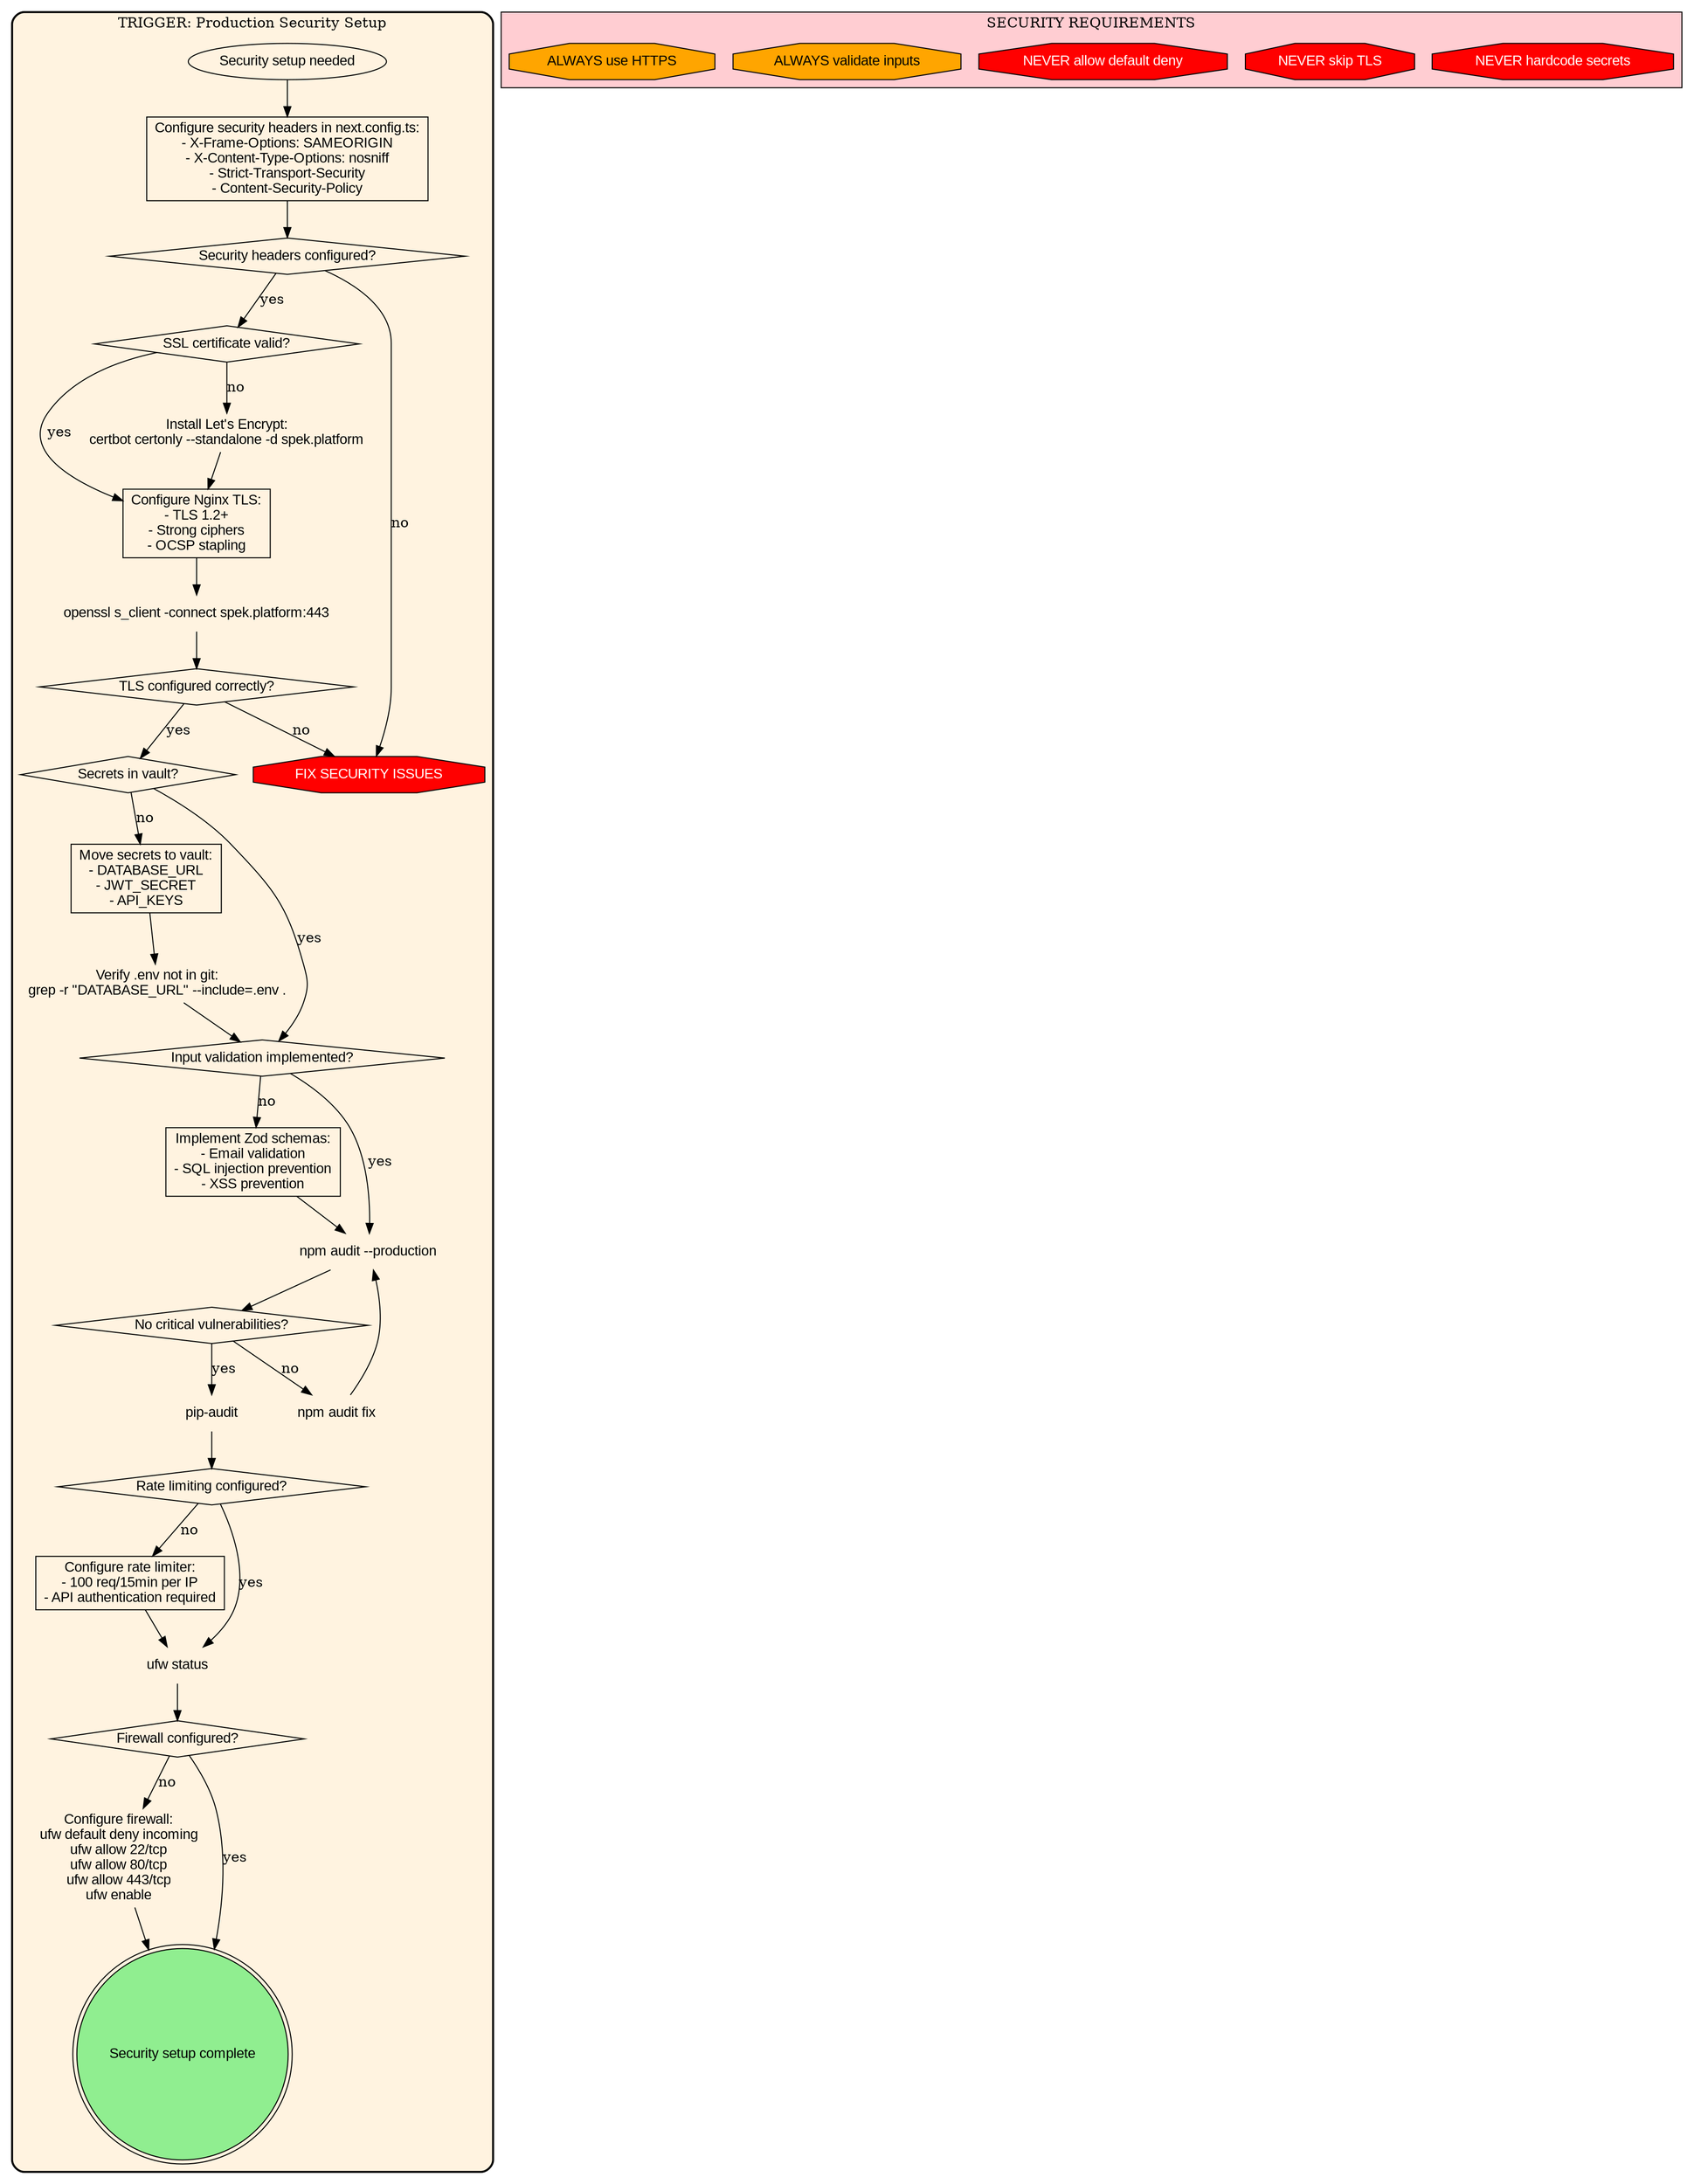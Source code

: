 digraph SECURITY_SETUP {
    // TRIGGER: Setting up security for production deployment
    // USE WHEN:
    //   - New application deployment
    //   - Security audit required
    //   - Compliance requirements

    rankdir=TB;
    node [fontname="Arial"];

    subgraph cluster_security_setup {
        label="TRIGGER: Production Security Setup";
        style="rounded,bold";
        bgcolor="#fff3e0";

        // Entry
        "Security setup needed" [shape=ellipse];

        // Security headers
        "Configure security headers in next.config.ts:\n- X-Frame-Options: SAMEORIGIN\n- X-Content-Type-Options: nosniff\n- Strict-Transport-Security\n- Content-Security-Policy" [shape=box];
        "Security headers configured?" [shape=diamond];

        // HTTPS/TLS
        "SSL certificate valid?" [shape=diamond];
        "Install Let's Encrypt:\ncertbot certonly --standalone -d spek.platform" [shape=plaintext];
        "Configure Nginx TLS:\n- TLS 1.2+\n- Strong ciphers\n- OCSP stapling" [shape=box];
        "openssl s_client -connect spek.platform:443" [shape=plaintext];
        "TLS configured correctly?" [shape=diamond];

        // Authentication & secrets
        "Secrets in vault?" [shape=diamond];
        "Move secrets to vault:\n- DATABASE_URL\n- JWT_SECRET\n- API_KEYS" [shape=box];
        "Verify .env not in git:\ngrep -r \"DATABASE_URL\" --include=.env ." [shape=plaintext];

        // Input validation
        "Input validation implemented?" [shape=diamond];
        "Implement Zod schemas:\n- Email validation\n- SQL injection prevention\n- XSS prevention" [shape=box];

        // Dependency scanning
        "npm audit --production" [shape=plaintext];
        "No critical vulnerabilities?" [shape=diamond];
        "npm audit fix" [shape=plaintext];
        "pip-audit" [shape=plaintext];

        // Rate limiting
        "Rate limiting configured?" [shape=diamond];
        "Configure rate limiter:\n- 100 req/15min per IP\n- API authentication required" [shape=box];

        // Firewall
        "ufw status" [shape=plaintext];
        "Firewall configured?" [shape=diamond];
        "Configure firewall:\nufw default deny incoming\nufw allow 22/tcp\nufw allow 80/tcp\nufw allow 443/tcp\nufw enable" [shape=plaintext];

        "Security setup complete" [shape=doublecircle, style=filled, fillcolor=lightgreen];
        "FIX SECURITY ISSUES" [shape=octagon, style=filled, fillcolor=red, fontcolor=white];

        // Flow
        "Security setup needed" -> "Configure security headers in next.config.ts:\n- X-Frame-Options: SAMEORIGIN\n- X-Content-Type-Options: nosniff\n- Strict-Transport-Security\n- Content-Security-Policy";

        "Configure security headers in next.config.ts:\n- X-Frame-Options: SAMEORIGIN\n- X-Content-Type-Options: nosniff\n- Strict-Transport-Security\n- Content-Security-Policy" -> "Security headers configured?";
        "Security headers configured?" -> "SSL certificate valid?" [label="yes"];
        "Security headers configured?" -> "FIX SECURITY ISSUES" [label="no"];

        "SSL certificate valid?" -> "Configure Nginx TLS:\n- TLS 1.2+\n- Strong ciphers\n- OCSP stapling" [label="yes"];
        "SSL certificate valid?" -> "Install Let's Encrypt:\ncertbot certonly --standalone -d spek.platform" [label="no"];

        "Install Let's Encrypt:\ncertbot certonly --standalone -d spek.platform" -> "Configure Nginx TLS:\n- TLS 1.2+\n- Strong ciphers\n- OCSP stapling";
        "Configure Nginx TLS:\n- TLS 1.2+\n- Strong ciphers\n- OCSP stapling" -> "openssl s_client -connect spek.platform:443";
        "openssl s_client -connect spek.platform:443" -> "TLS configured correctly?";

        "TLS configured correctly?" -> "Secrets in vault?" [label="yes"];
        "TLS configured correctly?" -> "FIX SECURITY ISSUES" [label="no"];

        "Secrets in vault?" -> "Input validation implemented?" [label="yes"];
        "Secrets in vault?" -> "Move secrets to vault:\n- DATABASE_URL\n- JWT_SECRET\n- API_KEYS" [label="no"];
        "Move secrets to vault:\n- DATABASE_URL\n- JWT_SECRET\n- API_KEYS" -> "Verify .env not in git:\ngrep -r \"DATABASE_URL\" --include=.env .";
        "Verify .env not in git:\ngrep -r \"DATABASE_URL\" --include=.env ." -> "Input validation implemented?";

        "Input validation implemented?" -> "npm audit --production" [label="yes"];
        "Input validation implemented?" -> "Implement Zod schemas:\n- Email validation\n- SQL injection prevention\n- XSS prevention" [label="no"];
        "Implement Zod schemas:\n- Email validation\n- SQL injection prevention\n- XSS prevention" -> "npm audit --production";

        "npm audit --production" -> "No critical vulnerabilities?";
        "No critical vulnerabilities?" -> "pip-audit" [label="yes"];
        "No critical vulnerabilities?" -> "npm audit fix" [label="no"];
        "npm audit fix" -> "npm audit --production";

        "pip-audit" -> "Rate limiting configured?";
        "Rate limiting configured?" -> "ufw status" [label="yes"];
        "Rate limiting configured?" -> "Configure rate limiter:\n- 100 req/15min per IP\n- API authentication required" [label="no"];
        "Configure rate limiter:\n- 100 req/15min per IP\n- API authentication required" -> "ufw status";

        "ufw status" -> "Firewall configured?";
        "Firewall configured?" -> "Security setup complete" [label="yes"];
        "Firewall configured?" -> "Configure firewall:\nufw default deny incoming\nufw allow 22/tcp\nufw allow 80/tcp\nufw allow 443/tcp\nufw enable" [label="no"];
        "Configure firewall:\nufw default deny incoming\nufw allow 22/tcp\nufw allow 80/tcp\nufw allow 443/tcp\nufw enable" -> "Security setup complete";
    }

    // Critical warnings
    subgraph cluster_warnings {
        label="SECURITY REQUIREMENTS";
        bgcolor="#ffcdd2";

        "NEVER hardcode secrets" [shape=octagon, style=filled, fillcolor=red, fontcolor=white];
        "NEVER skip TLS" [shape=octagon, style=filled, fillcolor=red, fontcolor=white];
        "NEVER allow default deny" [shape=octagon, style=filled, fillcolor=red, fontcolor=white];
        "ALWAYS validate inputs" [shape=octagon, style=filled, fillcolor=orange];
        "ALWAYS use HTTPS" [shape=octagon, style=filled, fillcolor=orange];
    }
}
